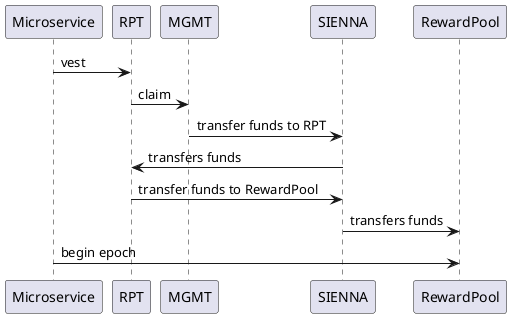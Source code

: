 @startuml

Microservice -> RPT: vest
RPT -> MGMT: claim
MGMT -> SIENNA: transfer funds to RPT
SIENNA -> RPT: transfers funds
RPT -> SIENNA: transfer funds to RewardPool
SIENNA -> RewardPool: transfers funds
Microservice -> RewardPool: begin epoch

@enduml
